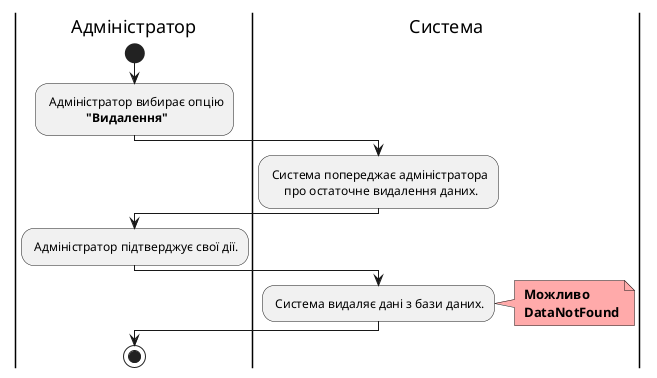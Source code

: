 <center style="
    border-radius:4px;
    border: 1px solid #cfd7e6;
    box-shadow: 0 1px 3px 0 rgba(89,105,129,.05), 0 1px 1px 0 rgba(0,0,0,.025);
    padding: 1em;"
    >


@startuml
    |Адміністратор|
        start
        : Адміністратор вибирає опцію
                     <b>"Видалення"</b>;
    |Система|
        : Система попереджає адміністратора 
             про остаточне видалення даних.;
    |Адміністратор|    
        : Адміністратор підтверджує свої дії.;
    |Система|
        : Система видаляє дані з бази даних.;
        
        note right #ffaaaa
        <b> Можливо
        <b> DataNotFound
        end note
        
    |Адміністратор|
        stop;

@enduml



</center>